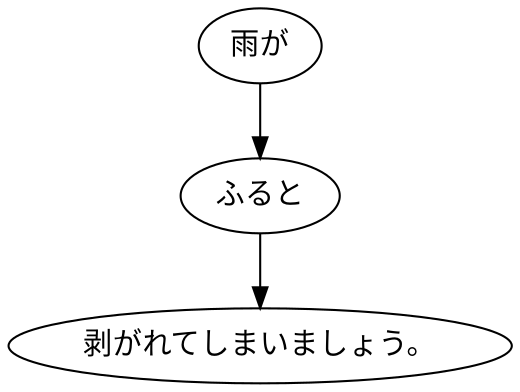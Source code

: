 digraph graph2186 {
	node0 [label="雨が"];
	node1 [label="ふると"];
	node2 [label="剥がれてしまいましょう。"];
	node0 -> node1;
	node1 -> node2;
}
